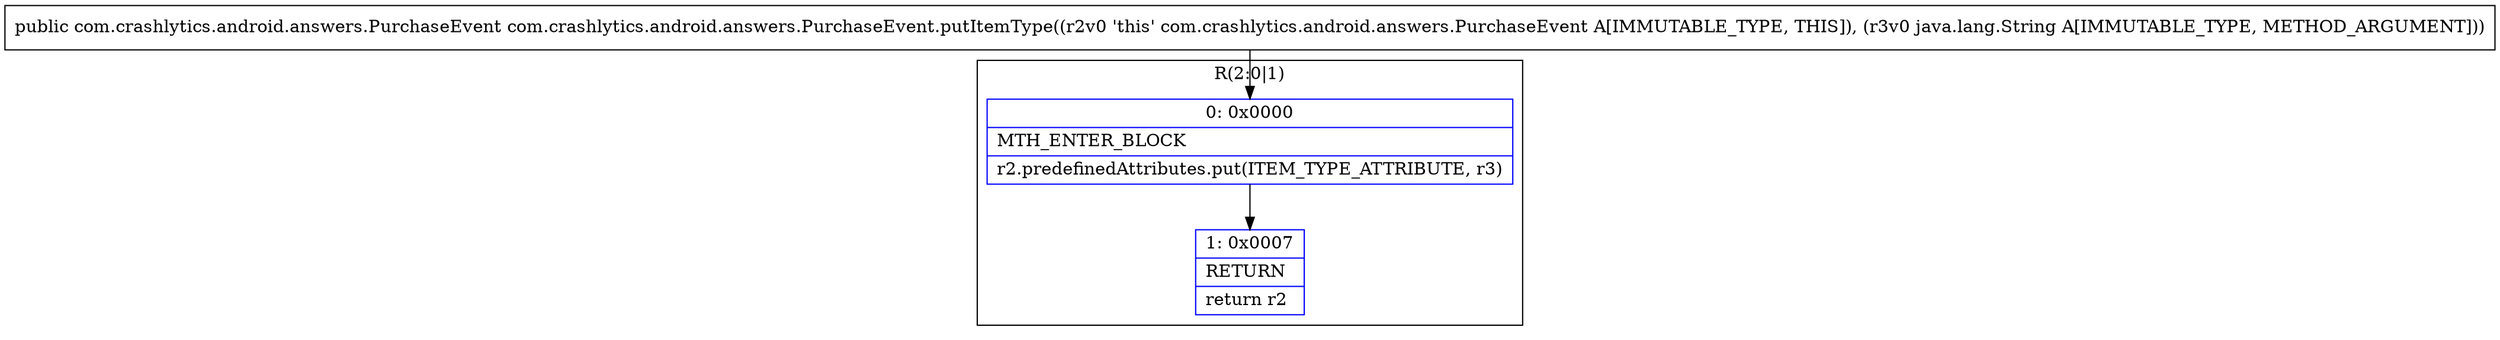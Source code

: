 digraph "CFG forcom.crashlytics.android.answers.PurchaseEvent.putItemType(Ljava\/lang\/String;)Lcom\/crashlytics\/android\/answers\/PurchaseEvent;" {
subgraph cluster_Region_1716353076 {
label = "R(2:0|1)";
node [shape=record,color=blue];
Node_0 [shape=record,label="{0\:\ 0x0000|MTH_ENTER_BLOCK\l|r2.predefinedAttributes.put(ITEM_TYPE_ATTRIBUTE, r3)\l}"];
Node_1 [shape=record,label="{1\:\ 0x0007|RETURN\l|return r2\l}"];
}
MethodNode[shape=record,label="{public com.crashlytics.android.answers.PurchaseEvent com.crashlytics.android.answers.PurchaseEvent.putItemType((r2v0 'this' com.crashlytics.android.answers.PurchaseEvent A[IMMUTABLE_TYPE, THIS]), (r3v0 java.lang.String A[IMMUTABLE_TYPE, METHOD_ARGUMENT])) }"];
MethodNode -> Node_0;
Node_0 -> Node_1;
}

